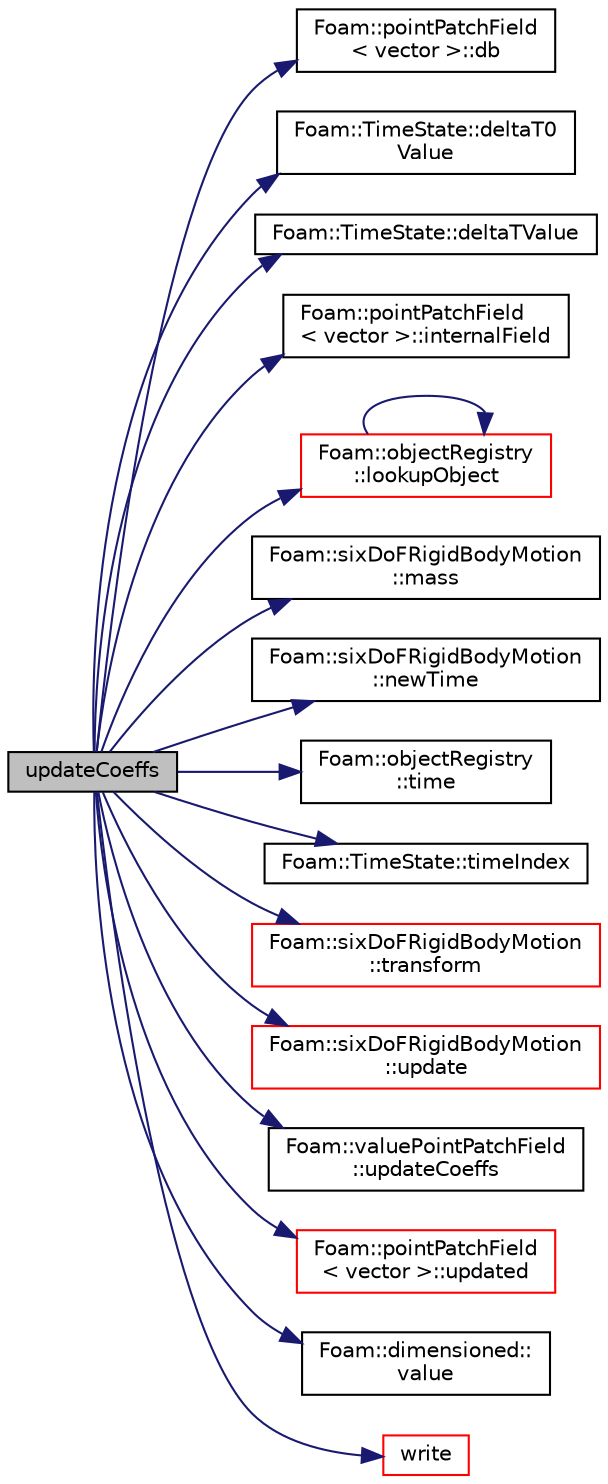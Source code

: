 digraph "updateCoeffs"
{
  bgcolor="transparent";
  edge [fontname="Helvetica",fontsize="10",labelfontname="Helvetica",labelfontsize="10"];
  node [fontname="Helvetica",fontsize="10",shape=record];
  rankdir="LR";
  Node1 [label="updateCoeffs",height=0.2,width=0.4,color="black", fillcolor="grey75", style="filled", fontcolor="black"];
  Node1 -> Node2 [color="midnightblue",fontsize="10",style="solid",fontname="Helvetica"];
  Node2 [label="Foam::pointPatchField\l\< vector \>::db",height=0.2,width=0.4,color="black",URL="$a01938.html#adf469b34fcd0250cef43ac4ce3f153ab",tooltip="Return local objectRegistry. "];
  Node1 -> Node3 [color="midnightblue",fontsize="10",style="solid",fontname="Helvetica"];
  Node3 [label="Foam::TimeState::deltaT0\lValue",height=0.2,width=0.4,color="black",URL="$a02708.html#ac749430b3d92d7228b8690e3c9b3a2ea",tooltip="Return old time step value. "];
  Node1 -> Node4 [color="midnightblue",fontsize="10",style="solid",fontname="Helvetica"];
  Node4 [label="Foam::TimeState::deltaTValue",height=0.2,width=0.4,color="black",URL="$a02708.html#a1508533903ff59ee99b4f85c41bb6ad5",tooltip="Return time step value. "];
  Node1 -> Node5 [color="midnightblue",fontsize="10",style="solid",fontname="Helvetica"];
  Node5 [label="Foam::pointPatchField\l\< vector \>::internalField",height=0.2,width=0.4,color="black",URL="$a01938.html#a3557597c9f260f3d137006494b026759",tooltip="Return dimensioned internal field reference. "];
  Node1 -> Node6 [color="midnightblue",fontsize="10",style="solid",fontname="Helvetica"];
  Node6 [label="Foam::objectRegistry\l::lookupObject",height=0.2,width=0.4,color="red",URL="$a01735.html#affcae20935bdf1726ec1f822228a2330",tooltip="Lookup and return the object of the given Type. "];
  Node6 -> Node6 [color="midnightblue",fontsize="10",style="solid",fontname="Helvetica"];
  Node1 -> Node7 [color="midnightblue",fontsize="10",style="solid",fontname="Helvetica"];
  Node7 [label="Foam::sixDoFRigidBodyMotion\l::mass",height=0.2,width=0.4,color="black",URL="$a02407.html#aa2d02a8d148de6c07165e04110e7a728",tooltip="Return the mass. "];
  Node1 -> Node8 [color="midnightblue",fontsize="10",style="solid",fontname="Helvetica"];
  Node8 [label="Foam::sixDoFRigidBodyMotion\l::newTime",height=0.2,width=0.4,color="black",URL="$a02407.html#a04d144c39836bb839ad0a217f1292c6d",tooltip="Store the motion state at the beginning of the time-step. "];
  Node1 -> Node9 [color="midnightblue",fontsize="10",style="solid",fontname="Helvetica"];
  Node9 [label="Foam::objectRegistry\l::time",height=0.2,width=0.4,color="black",URL="$a01735.html#a48fcf6de2789aff6b430b5fc1a05693f",tooltip="Return time. "];
  Node1 -> Node10 [color="midnightblue",fontsize="10",style="solid",fontname="Helvetica"];
  Node10 [label="Foam::TimeState::timeIndex",height=0.2,width=0.4,color="black",URL="$a02708.html#afddcdeb3f90d772e6710d657a2a6e600",tooltip="Return current time index. "];
  Node1 -> Node11 [color="midnightblue",fontsize="10",style="solid",fontname="Helvetica"];
  Node11 [label="Foam::sixDoFRigidBodyMotion\l::transform",height=0.2,width=0.4,color="red",URL="$a02407.html#a7ae5497c07eb95c569be5217c18d6883",tooltip="Transform the given initial state point by the current motion. "];
  Node1 -> Node12 [color="midnightblue",fontsize="10",style="solid",fontname="Helvetica"];
  Node12 [label="Foam::sixDoFRigidBodyMotion\l::update",height=0.2,width=0.4,color="red",URL="$a02407.html#a0ac89c146de1046c70c9d9bb79a66294",tooltip="Symplectic integration of velocities, orientation and position. "];
  Node1 -> Node13 [color="midnightblue",fontsize="10",style="solid",fontname="Helvetica"];
  Node13 [label="Foam::valuePointPatchField\l::updateCoeffs",height=0.2,width=0.4,color="black",URL="$a02895.html#a7e24eafac629d3733181cd942d4c902f",tooltip="Update the coefficients associated with the patch field. "];
  Node1 -> Node14 [color="midnightblue",fontsize="10",style="solid",fontname="Helvetica"];
  Node14 [label="Foam::pointPatchField\l\< vector \>::updated",height=0.2,width=0.4,color="red",URL="$a01938.html#a087516fc8e0613b0bf49ac8fc4b30fff",tooltip="Return true if the boundary condition has already been updated. "];
  Node1 -> Node15 [color="midnightblue",fontsize="10",style="solid",fontname="Helvetica"];
  Node15 [label="Foam::dimensioned::\lvalue",height=0.2,width=0.4,color="black",URL="$a00540.html#a080d3824651cfcf52f72acceec615aaa",tooltip="Return const reference to value. "];
  Node1 -> Node16 [color="midnightblue",fontsize="10",style="solid",fontname="Helvetica"];
  Node16 [label="write",height=0.2,width=0.4,color="red",URL="$a02852.html#a0941061ad5a26be83b4107d05750ace6",tooltip="Write. "];
}
